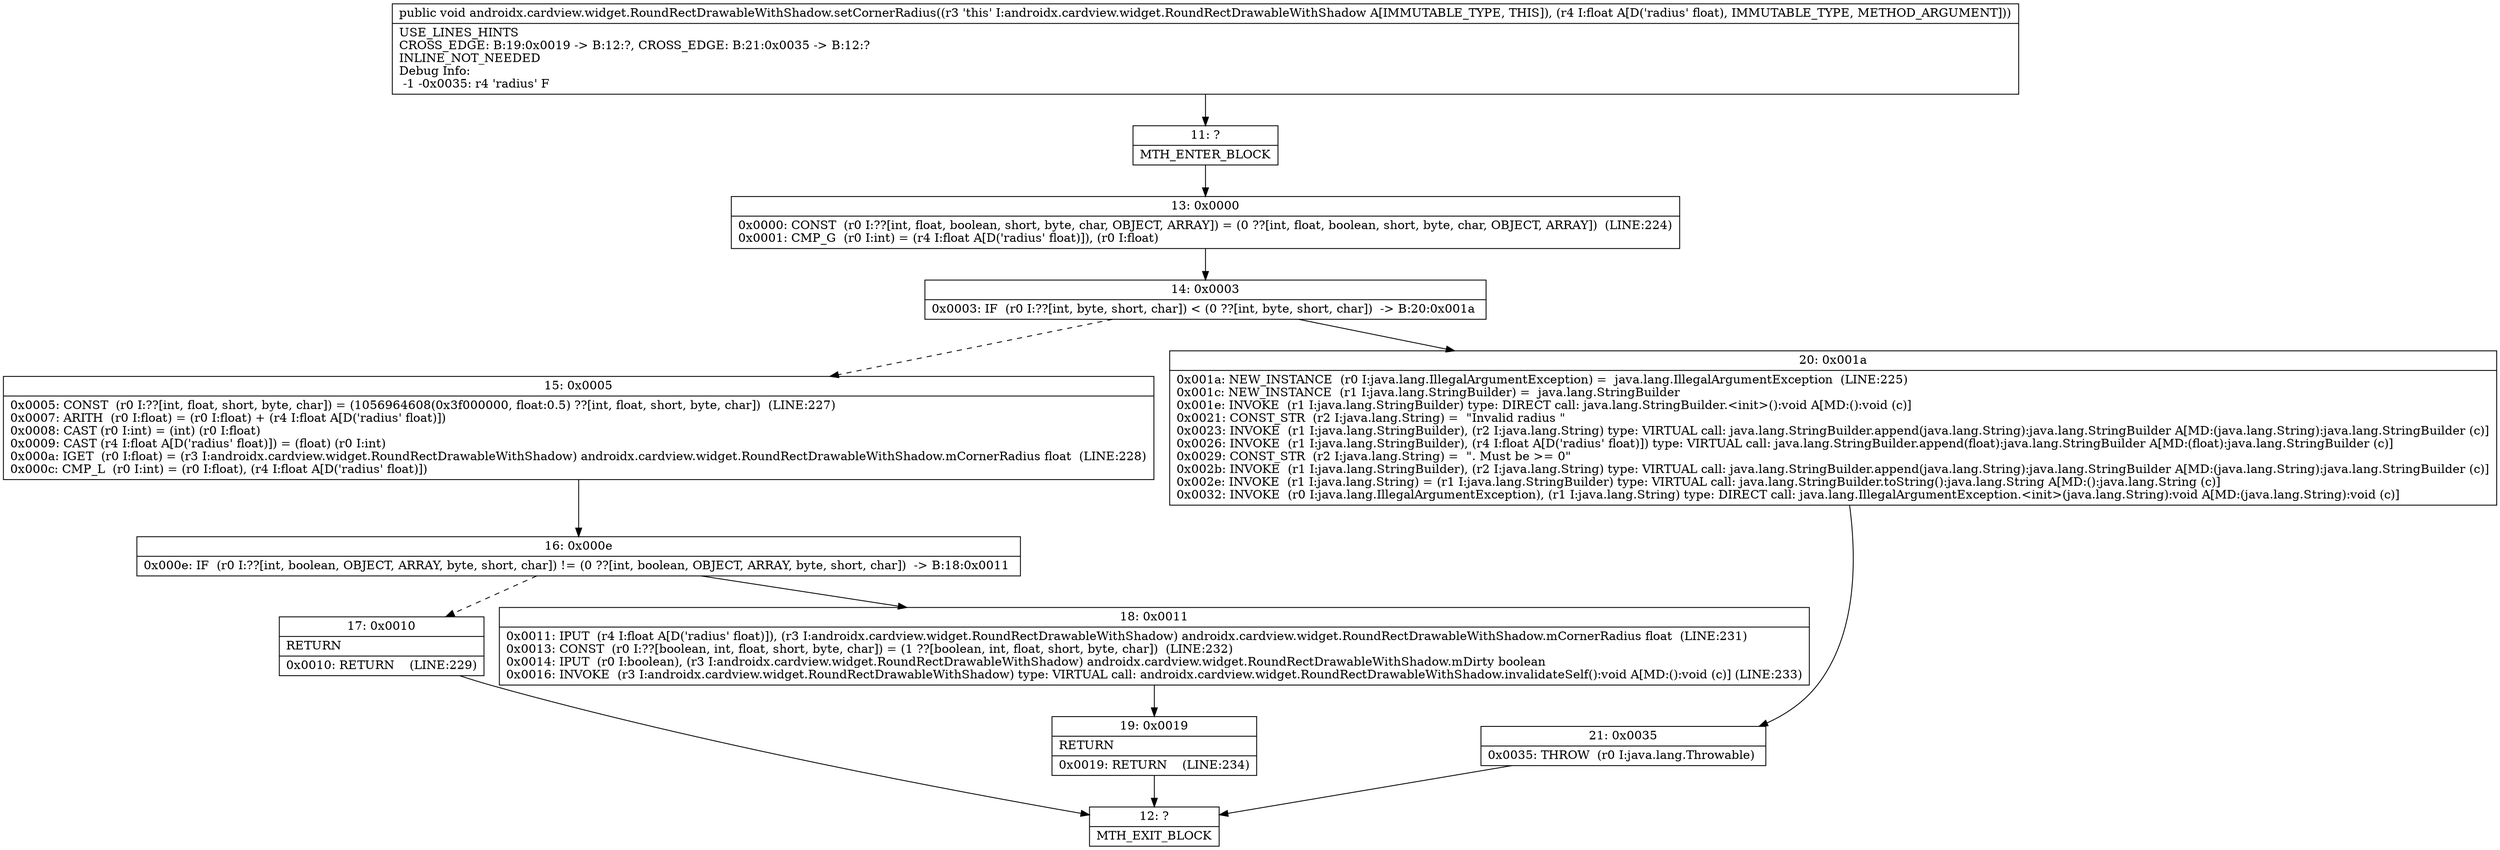 digraph "CFG forandroidx.cardview.widget.RoundRectDrawableWithShadow.setCornerRadius(F)V" {
Node_11 [shape=record,label="{11\:\ ?|MTH_ENTER_BLOCK\l}"];
Node_13 [shape=record,label="{13\:\ 0x0000|0x0000: CONST  (r0 I:??[int, float, boolean, short, byte, char, OBJECT, ARRAY]) = (0 ??[int, float, boolean, short, byte, char, OBJECT, ARRAY])  (LINE:224)\l0x0001: CMP_G  (r0 I:int) = (r4 I:float A[D('radius' float)]), (r0 I:float) \l}"];
Node_14 [shape=record,label="{14\:\ 0x0003|0x0003: IF  (r0 I:??[int, byte, short, char]) \< (0 ??[int, byte, short, char])  \-\> B:20:0x001a \l}"];
Node_15 [shape=record,label="{15\:\ 0x0005|0x0005: CONST  (r0 I:??[int, float, short, byte, char]) = (1056964608(0x3f000000, float:0.5) ??[int, float, short, byte, char])  (LINE:227)\l0x0007: ARITH  (r0 I:float) = (r0 I:float) + (r4 I:float A[D('radius' float)]) \l0x0008: CAST (r0 I:int) = (int) (r0 I:float) \l0x0009: CAST (r4 I:float A[D('radius' float)]) = (float) (r0 I:int) \l0x000a: IGET  (r0 I:float) = (r3 I:androidx.cardview.widget.RoundRectDrawableWithShadow) androidx.cardview.widget.RoundRectDrawableWithShadow.mCornerRadius float  (LINE:228)\l0x000c: CMP_L  (r0 I:int) = (r0 I:float), (r4 I:float A[D('radius' float)]) \l}"];
Node_16 [shape=record,label="{16\:\ 0x000e|0x000e: IF  (r0 I:??[int, boolean, OBJECT, ARRAY, byte, short, char]) != (0 ??[int, boolean, OBJECT, ARRAY, byte, short, char])  \-\> B:18:0x0011 \l}"];
Node_17 [shape=record,label="{17\:\ 0x0010|RETURN\l|0x0010: RETURN    (LINE:229)\l}"];
Node_12 [shape=record,label="{12\:\ ?|MTH_EXIT_BLOCK\l}"];
Node_18 [shape=record,label="{18\:\ 0x0011|0x0011: IPUT  (r4 I:float A[D('radius' float)]), (r3 I:androidx.cardview.widget.RoundRectDrawableWithShadow) androidx.cardview.widget.RoundRectDrawableWithShadow.mCornerRadius float  (LINE:231)\l0x0013: CONST  (r0 I:??[boolean, int, float, short, byte, char]) = (1 ??[boolean, int, float, short, byte, char])  (LINE:232)\l0x0014: IPUT  (r0 I:boolean), (r3 I:androidx.cardview.widget.RoundRectDrawableWithShadow) androidx.cardview.widget.RoundRectDrawableWithShadow.mDirty boolean \l0x0016: INVOKE  (r3 I:androidx.cardview.widget.RoundRectDrawableWithShadow) type: VIRTUAL call: androidx.cardview.widget.RoundRectDrawableWithShadow.invalidateSelf():void A[MD:():void (c)] (LINE:233)\l}"];
Node_19 [shape=record,label="{19\:\ 0x0019|RETURN\l|0x0019: RETURN    (LINE:234)\l}"];
Node_20 [shape=record,label="{20\:\ 0x001a|0x001a: NEW_INSTANCE  (r0 I:java.lang.IllegalArgumentException) =  java.lang.IllegalArgumentException  (LINE:225)\l0x001c: NEW_INSTANCE  (r1 I:java.lang.StringBuilder) =  java.lang.StringBuilder \l0x001e: INVOKE  (r1 I:java.lang.StringBuilder) type: DIRECT call: java.lang.StringBuilder.\<init\>():void A[MD:():void (c)]\l0x0021: CONST_STR  (r2 I:java.lang.String) =  \"Invalid radius \" \l0x0023: INVOKE  (r1 I:java.lang.StringBuilder), (r2 I:java.lang.String) type: VIRTUAL call: java.lang.StringBuilder.append(java.lang.String):java.lang.StringBuilder A[MD:(java.lang.String):java.lang.StringBuilder (c)]\l0x0026: INVOKE  (r1 I:java.lang.StringBuilder), (r4 I:float A[D('radius' float)]) type: VIRTUAL call: java.lang.StringBuilder.append(float):java.lang.StringBuilder A[MD:(float):java.lang.StringBuilder (c)]\l0x0029: CONST_STR  (r2 I:java.lang.String) =  \". Must be \>= 0\" \l0x002b: INVOKE  (r1 I:java.lang.StringBuilder), (r2 I:java.lang.String) type: VIRTUAL call: java.lang.StringBuilder.append(java.lang.String):java.lang.StringBuilder A[MD:(java.lang.String):java.lang.StringBuilder (c)]\l0x002e: INVOKE  (r1 I:java.lang.String) = (r1 I:java.lang.StringBuilder) type: VIRTUAL call: java.lang.StringBuilder.toString():java.lang.String A[MD:():java.lang.String (c)]\l0x0032: INVOKE  (r0 I:java.lang.IllegalArgumentException), (r1 I:java.lang.String) type: DIRECT call: java.lang.IllegalArgumentException.\<init\>(java.lang.String):void A[MD:(java.lang.String):void (c)]\l}"];
Node_21 [shape=record,label="{21\:\ 0x0035|0x0035: THROW  (r0 I:java.lang.Throwable) \l}"];
MethodNode[shape=record,label="{public void androidx.cardview.widget.RoundRectDrawableWithShadow.setCornerRadius((r3 'this' I:androidx.cardview.widget.RoundRectDrawableWithShadow A[IMMUTABLE_TYPE, THIS]), (r4 I:float A[D('radius' float), IMMUTABLE_TYPE, METHOD_ARGUMENT]))  | USE_LINES_HINTS\lCROSS_EDGE: B:19:0x0019 \-\> B:12:?, CROSS_EDGE: B:21:0x0035 \-\> B:12:?\lINLINE_NOT_NEEDED\lDebug Info:\l  \-1 \-0x0035: r4 'radius' F\l}"];
MethodNode -> Node_11;Node_11 -> Node_13;
Node_13 -> Node_14;
Node_14 -> Node_15[style=dashed];
Node_14 -> Node_20;
Node_15 -> Node_16;
Node_16 -> Node_17[style=dashed];
Node_16 -> Node_18;
Node_17 -> Node_12;
Node_18 -> Node_19;
Node_19 -> Node_12;
Node_20 -> Node_21;
Node_21 -> Node_12;
}

